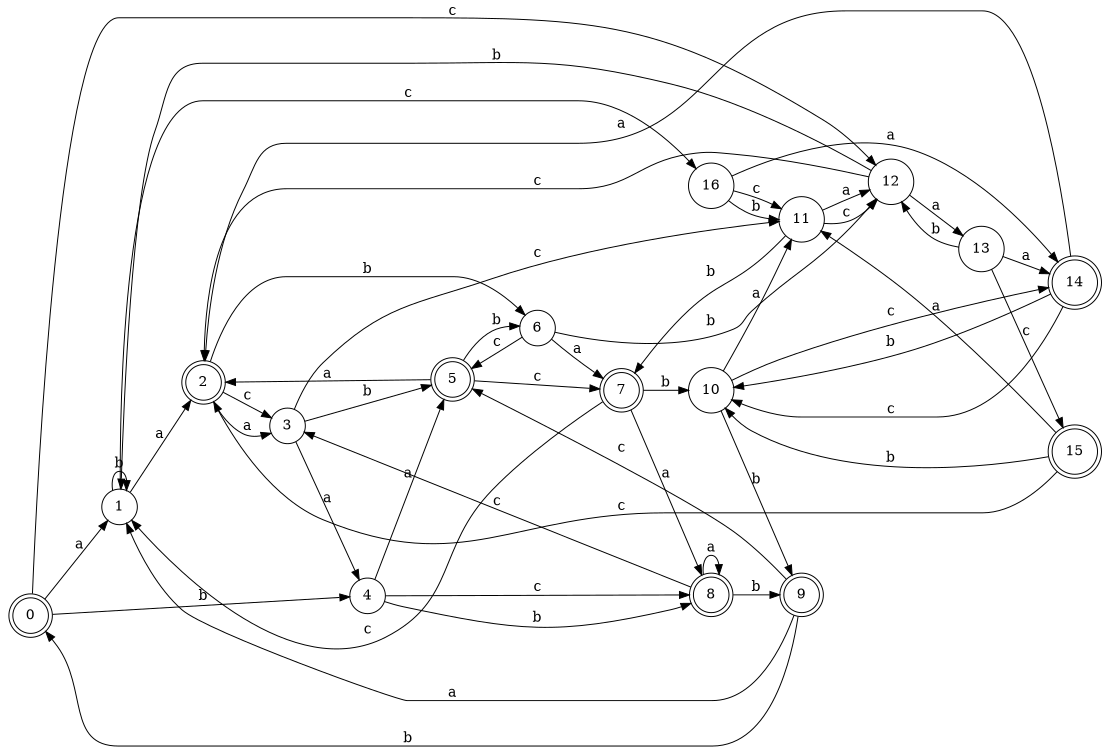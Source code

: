 digraph n14_6 {
__start0 [label="" shape="none"];

rankdir=LR;
size="8,5";

s0 [style="rounded,filled", color="black", fillcolor="white" shape="doublecircle", label="0"];
s1 [style="filled", color="black", fillcolor="white" shape="circle", label="1"];
s2 [style="rounded,filled", color="black", fillcolor="white" shape="doublecircle", label="2"];
s3 [style="filled", color="black", fillcolor="white" shape="circle", label="3"];
s4 [style="filled", color="black", fillcolor="white" shape="circle", label="4"];
s5 [style="rounded,filled", color="black", fillcolor="white" shape="doublecircle", label="5"];
s6 [style="filled", color="black", fillcolor="white" shape="circle", label="6"];
s7 [style="rounded,filled", color="black", fillcolor="white" shape="doublecircle", label="7"];
s8 [style="rounded,filled", color="black", fillcolor="white" shape="doublecircle", label="8"];
s9 [style="rounded,filled", color="black", fillcolor="white" shape="doublecircle", label="9"];
s10 [style="filled", color="black", fillcolor="white" shape="circle", label="10"];
s11 [style="filled", color="black", fillcolor="white" shape="circle", label="11"];
s12 [style="filled", color="black", fillcolor="white" shape="circle", label="12"];
s13 [style="filled", color="black", fillcolor="white" shape="circle", label="13"];
s14 [style="rounded,filled", color="black", fillcolor="white" shape="doublecircle", label="14"];
s15 [style="rounded,filled", color="black", fillcolor="white" shape="doublecircle", label="15"];
s16 [style="filled", color="black", fillcolor="white" shape="circle", label="16"];
s0 -> s1 [label="a"];
s0 -> s4 [label="b"];
s0 -> s12 [label="c"];
s1 -> s2 [label="a"];
s1 -> s1 [label="b"];
s1 -> s16 [label="c"];
s2 -> s3 [label="a"];
s2 -> s6 [label="b"];
s2 -> s3 [label="c"];
s3 -> s4 [label="a"];
s3 -> s5 [label="b"];
s3 -> s11 [label="c"];
s4 -> s5 [label="a"];
s4 -> s8 [label="b"];
s4 -> s8 [label="c"];
s5 -> s2 [label="a"];
s5 -> s6 [label="b"];
s5 -> s7 [label="c"];
s6 -> s7 [label="a"];
s6 -> s12 [label="b"];
s6 -> s5 [label="c"];
s7 -> s8 [label="a"];
s7 -> s10 [label="b"];
s7 -> s1 [label="c"];
s8 -> s8 [label="a"];
s8 -> s9 [label="b"];
s8 -> s3 [label="c"];
s9 -> s1 [label="a"];
s9 -> s0 [label="b"];
s9 -> s5 [label="c"];
s10 -> s11 [label="a"];
s10 -> s9 [label="b"];
s10 -> s14 [label="c"];
s11 -> s12 [label="a"];
s11 -> s7 [label="b"];
s11 -> s12 [label="c"];
s12 -> s13 [label="a"];
s12 -> s1 [label="b"];
s12 -> s2 [label="c"];
s13 -> s14 [label="a"];
s13 -> s12 [label="b"];
s13 -> s15 [label="c"];
s14 -> s2 [label="a"];
s14 -> s10 [label="b"];
s14 -> s10 [label="c"];
s15 -> s11 [label="a"];
s15 -> s10 [label="b"];
s15 -> s2 [label="c"];
s16 -> s14 [label="a"];
s16 -> s11 [label="b"];
s16 -> s11 [label="c"];

}